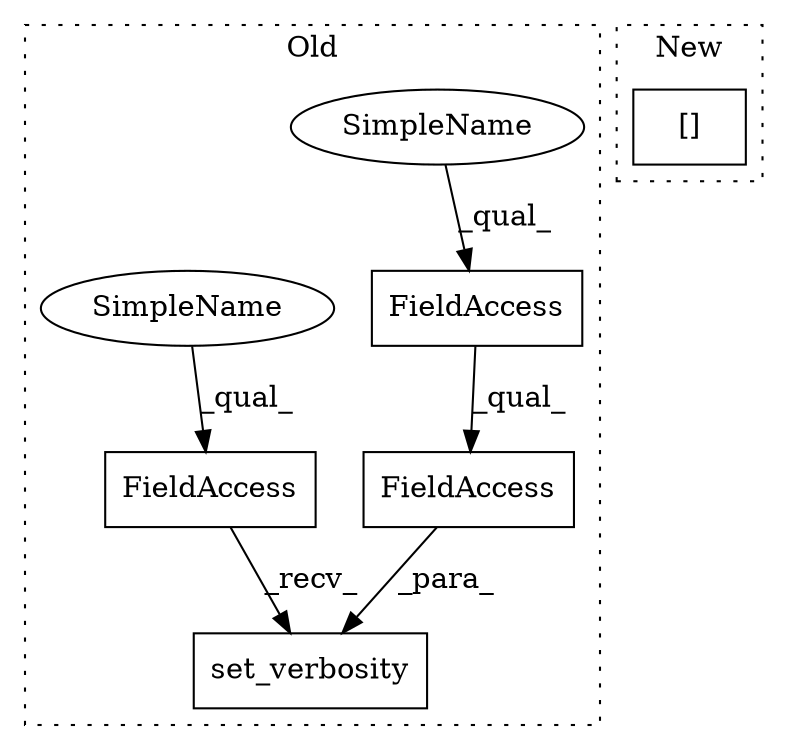digraph G {
subgraph cluster0 {
1 [label="set_verbosity" a="32" s="393,431" l="14,1" shape="box"];
3 [label="FieldAccess" a="22" s="374" l="18" shape="box"];
4 [label="FieldAccess" a="22" s="407" l="18" shape="box"];
5 [label="FieldAccess" a="22" s="407" l="24" shape="box"];
6 [label="SimpleName" a="42" s="407" l="10" shape="ellipse"];
7 [label="SimpleName" a="42" s="374" l="10" shape="ellipse"];
label = "Old";
style="dotted";
}
subgraph cluster1 {
2 [label="[]" a="2" s="621,689" l="32,2" shape="box"];
label = "New";
style="dotted";
}
3 -> 1 [label="_recv_"];
4 -> 5 [label="_qual_"];
5 -> 1 [label="_para_"];
6 -> 4 [label="_qual_"];
7 -> 3 [label="_qual_"];
}